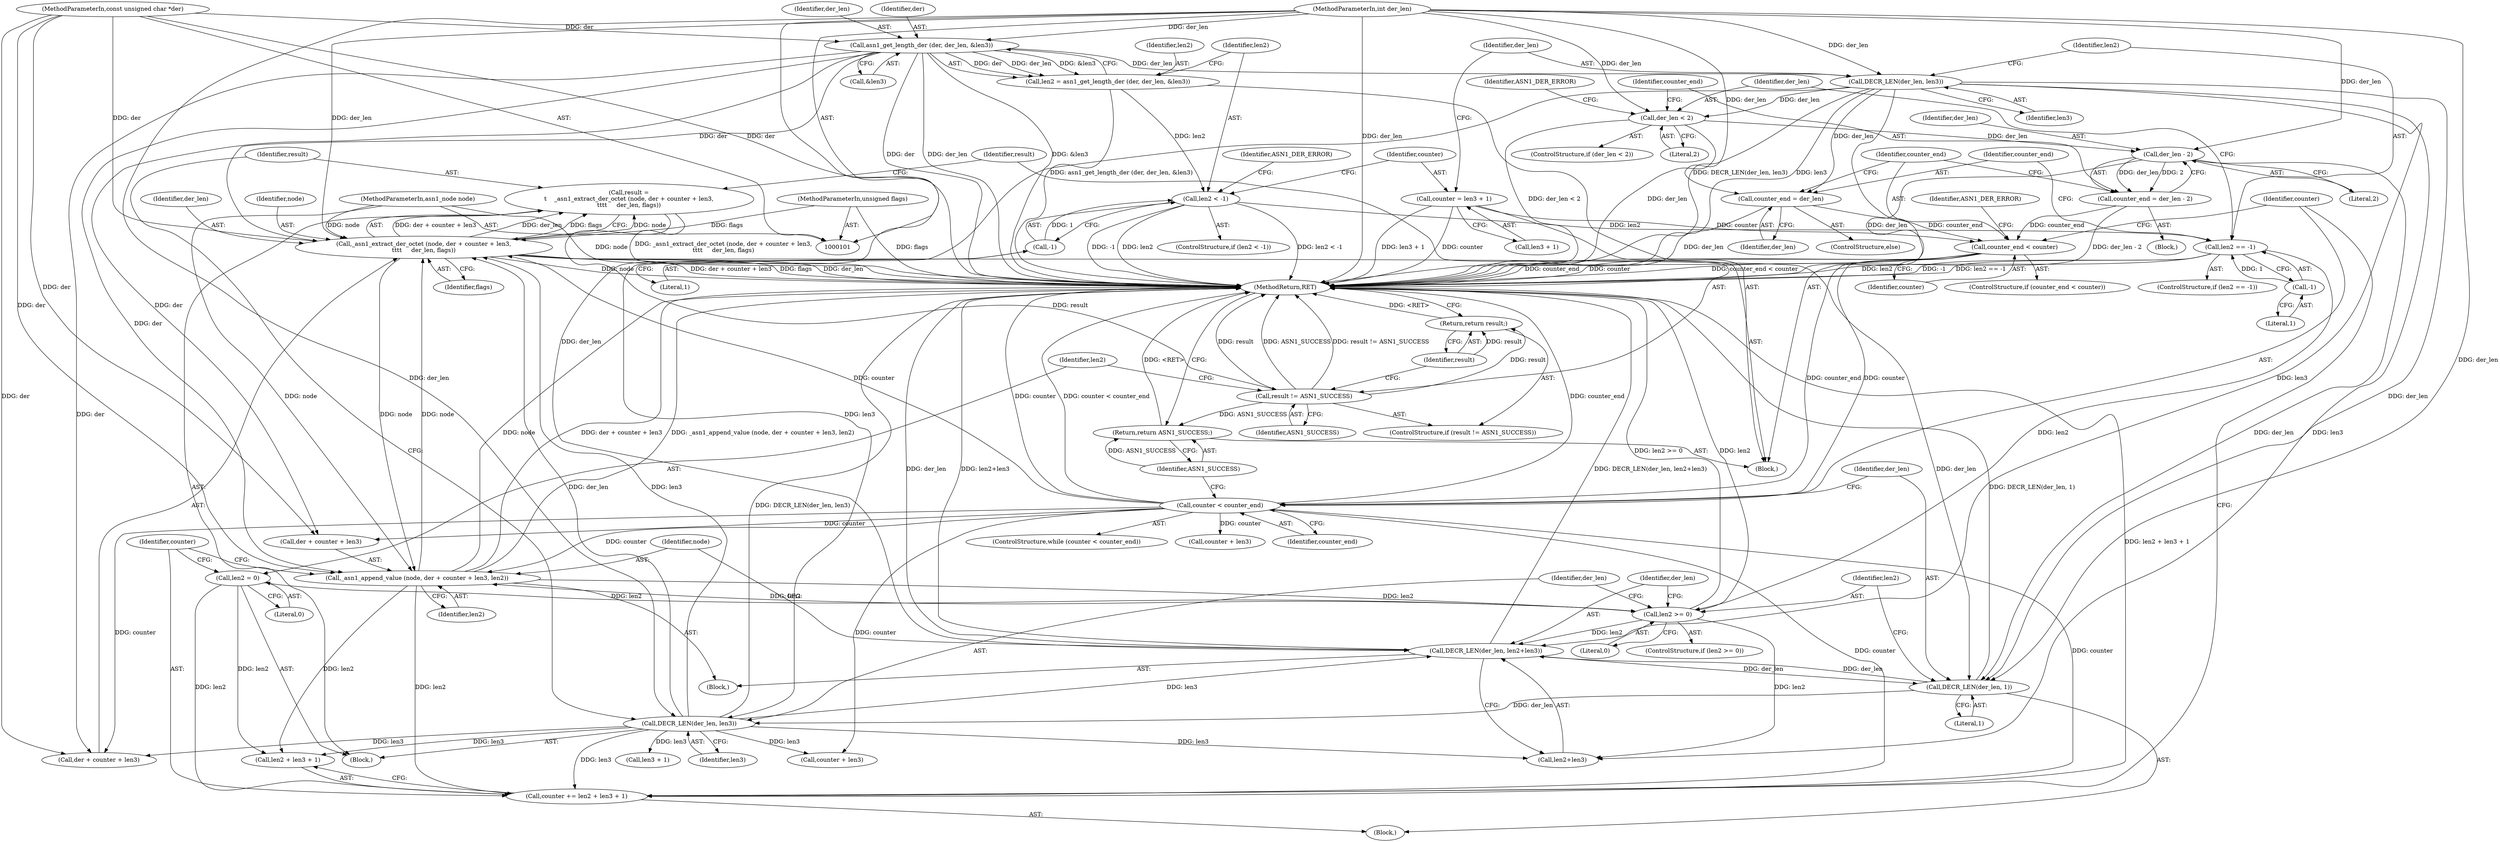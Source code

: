 digraph "0_savannah_f435825c0f527a8e52e6ffbc3ad0bc60531d537e@integer" {
"1000192" [label="(Call,result =\n\t    _asn1_extract_der_octet (node, der + counter + len3,\n\t\t\t\t     der_len, flags))"];
"1000194" [label="(Call,_asn1_extract_der_octet (node, der + counter + len3,\n\t\t\t\t     der_len, flags))"];
"1000179" [label="(Call,_asn1_append_value (node, der + counter + len3, len2))"];
"1000102" [label="(MethodParameterIn,asn1_node node)"];
"1000114" [label="(Call,asn1_get_length_der (der, der_len, &len3))"];
"1000103" [label="(MethodParameterIn,const unsigned char *der)"];
"1000104" [label="(MethodParameterIn,int der_len)"];
"1000162" [label="(Call,counter < counter_end)"];
"1000156" [label="(Call,counter_end < counter)"];
"1000152" [label="(Call,counter_end = der_len)"];
"1000131" [label="(Call,DECR_LEN(der_len, len3))"];
"1000146" [label="(Call,counter_end = der_len - 2)"];
"1000148" [label="(Call,der_len - 2)"];
"1000141" [label="(Call,der_len < 2)"];
"1000126" [label="(Call,counter = len3 + 1)"];
"1000212" [label="(Call,counter += len2 + len3 + 1)"];
"1000209" [label="(Call,len2 = 0)"];
"1000189" [label="(Call,DECR_LEN(der_len, len3))"];
"1000166" [label="(Call,DECR_LEN(der_len, 1))"];
"1000174" [label="(Call,DECR_LEN(der_len, len2+len3))"];
"1000170" [label="(Call,len2 >= 0)"];
"1000135" [label="(Call,len2 == -1)"];
"1000120" [label="(Call,len2 < -1)"];
"1000112" [label="(Call,len2 = asn1_get_length_der (der, der_len, &len3))"];
"1000122" [label="(Call,-1)"];
"1000137" [label="(Call,-1)"];
"1000105" [label="(MethodParameterIn,unsigned flags)"];
"1000204" [label="(Call,result != ASN1_SUCCESS)"];
"1000207" [label="(Return,return result;)"];
"1000219" [label="(Return,return ASN1_SUCCESS;)"];
"1000146" [label="(Call,counter_end = der_len - 2)"];
"1000145" [label="(Identifier,ASN1_DER_ERROR)"];
"1000193" [label="(Identifier,result)"];
"1000186" [label="(Identifier,len2)"];
"1000183" [label="(Call,counter + len3)"];
"1000170" [label="(Call,len2 >= 0)"];
"1000150" [label="(Literal,2)"];
"1000163" [label="(Identifier,counter)"];
"1000166" [label="(Call,DECR_LEN(der_len, 1))"];
"1000181" [label="(Call,der + counter + len3)"];
"1000116" [label="(Identifier,der_len)"];
"1000134" [label="(ControlStructure,if (len2 == -1))"];
"1000190" [label="(Identifier,der_len)"];
"1000194" [label="(Call,_asn1_extract_der_octet (node, der + counter + len3,\n\t\t\t\t     der_len, flags))"];
"1000188" [label="(Block,)"];
"1000158" [label="(Identifier,counter)"];
"1000112" [label="(Call,len2 = asn1_get_length_der (der, der_len, &len3))"];
"1000213" [label="(Identifier,counter)"];
"1000120" [label="(Call,len2 < -1)"];
"1000207" [label="(Return,return result;)"];
"1000179" [label="(Call,_asn1_append_value (node, der + counter + len3, len2))"];
"1000205" [label="(Identifier,result)"];
"1000202" [label="(Identifier,flags)"];
"1000201" [label="(Identifier,der_len)"];
"1000154" [label="(Identifier,der_len)"];
"1000139" [label="(Block,)"];
"1000133" [label="(Identifier,len3)"];
"1000121" [label="(Identifier,len2)"];
"1000219" [label="(Return,return ASN1_SUCCESS;)"];
"1000192" [label="(Call,result =\n\t    _asn1_extract_der_octet (node, der + counter + len3,\n\t\t\t\t     der_len, flags))"];
"1000119" [label="(ControlStructure,if (len2 < -1))"];
"1000212" [label="(Call,counter += len2 + len3 + 1)"];
"1000189" [label="(Call,DECR_LEN(der_len, len3))"];
"1000175" [label="(Identifier,der_len)"];
"1000164" [label="(Identifier,counter_end)"];
"1000206" [label="(Identifier,ASN1_SUCCESS)"];
"1000168" [label="(Literal,1)"];
"1000147" [label="(Identifier,counter_end)"];
"1000138" [label="(Literal,1)"];
"1000196" [label="(Call,der + counter + len3)"];
"1000157" [label="(Identifier,counter_end)"];
"1000211" [label="(Literal,0)"];
"1000153" [label="(Identifier,counter_end)"];
"1000103" [label="(MethodParameterIn,const unsigned char *der)"];
"1000173" [label="(Block,)"];
"1000156" [label="(Call,counter_end < counter)"];
"1000210" [label="(Identifier,len2)"];
"1000105" [label="(MethodParameterIn,unsigned flags)"];
"1000123" [label="(Literal,1)"];
"1000113" [label="(Identifier,len2)"];
"1000131" [label="(Call,DECR_LEN(der_len, len3))"];
"1000172" [label="(Literal,0)"];
"1000140" [label="(ControlStructure,if (der_len < 2))"];
"1000165" [label="(Block,)"];
"1000209" [label="(Call,len2 = 0)"];
"1000161" [label="(ControlStructure,while (counter < counter_end))"];
"1000137" [label="(Call,-1)"];
"1000155" [label="(ControlStructure,if (counter_end < counter))"];
"1000122" [label="(Call,-1)"];
"1000204" [label="(Call,result != ASN1_SUCCESS)"];
"1000162" [label="(Call,counter < counter_end)"];
"1000136" [label="(Identifier,len2)"];
"1000143" [label="(Literal,2)"];
"1000167" [label="(Identifier,der_len)"];
"1000214" [label="(Call,len2 + len3 + 1)"];
"1000195" [label="(Identifier,node)"];
"1000174" [label="(Call,DECR_LEN(der_len, len2+len3))"];
"1000208" [label="(Identifier,result)"];
"1000128" [label="(Call,len3 + 1)"];
"1000106" [label="(Block,)"];
"1000171" [label="(Identifier,len2)"];
"1000191" [label="(Identifier,len3)"];
"1000149" [label="(Identifier,der_len)"];
"1000151" [label="(ControlStructure,else)"];
"1000216" [label="(Call,len3 + 1)"];
"1000141" [label="(Call,der_len < 2)"];
"1000160" [label="(Identifier,ASN1_DER_ERROR)"];
"1000203" [label="(ControlStructure,if (result != ASN1_SUCCESS))"];
"1000142" [label="(Identifier,der_len)"];
"1000115" [label="(Identifier,der)"];
"1000224" [label="(MethodReturn,RET)"];
"1000176" [label="(Call,len2+len3)"];
"1000152" [label="(Call,counter_end = der_len)"];
"1000114" [label="(Call,asn1_get_length_der (der, der_len, &len3))"];
"1000126" [label="(Call,counter = len3 + 1)"];
"1000180" [label="(Identifier,node)"];
"1000127" [label="(Identifier,counter)"];
"1000148" [label="(Call,der_len - 2)"];
"1000198" [label="(Call,counter + len3)"];
"1000125" [label="(Identifier,ASN1_DER_ERROR)"];
"1000132" [label="(Identifier,der_len)"];
"1000117" [label="(Call,&len3)"];
"1000135" [label="(Call,len2 == -1)"];
"1000220" [label="(Identifier,ASN1_SUCCESS)"];
"1000169" [label="(ControlStructure,if (len2 >= 0))"];
"1000104" [label="(MethodParameterIn,int der_len)"];
"1000102" [label="(MethodParameterIn,asn1_node node)"];
"1000192" -> "1000188"  [label="AST: "];
"1000192" -> "1000194"  [label="CFG: "];
"1000193" -> "1000192"  [label="AST: "];
"1000194" -> "1000192"  [label="AST: "];
"1000205" -> "1000192"  [label="CFG: "];
"1000192" -> "1000224"  [label="DDG: _asn1_extract_der_octet (node, der + counter + len3,\n\t\t\t\t     der_len, flags)"];
"1000194" -> "1000192"  [label="DDG: node"];
"1000194" -> "1000192"  [label="DDG: der + counter + len3"];
"1000194" -> "1000192"  [label="DDG: der_len"];
"1000194" -> "1000192"  [label="DDG: flags"];
"1000192" -> "1000204"  [label="DDG: result"];
"1000194" -> "1000202"  [label="CFG: "];
"1000195" -> "1000194"  [label="AST: "];
"1000196" -> "1000194"  [label="AST: "];
"1000201" -> "1000194"  [label="AST: "];
"1000202" -> "1000194"  [label="AST: "];
"1000194" -> "1000224"  [label="DDG: der_len"];
"1000194" -> "1000224"  [label="DDG: node"];
"1000194" -> "1000224"  [label="DDG: der + counter + len3"];
"1000194" -> "1000224"  [label="DDG: flags"];
"1000194" -> "1000166"  [label="DDG: der_len"];
"1000194" -> "1000179"  [label="DDG: node"];
"1000179" -> "1000194"  [label="DDG: node"];
"1000102" -> "1000194"  [label="DDG: node"];
"1000189" -> "1000194"  [label="DDG: der_len"];
"1000189" -> "1000194"  [label="DDG: len3"];
"1000104" -> "1000194"  [label="DDG: der_len"];
"1000105" -> "1000194"  [label="DDG: flags"];
"1000114" -> "1000194"  [label="DDG: der"];
"1000103" -> "1000194"  [label="DDG: der"];
"1000162" -> "1000194"  [label="DDG: counter"];
"1000179" -> "1000173"  [label="AST: "];
"1000179" -> "1000186"  [label="CFG: "];
"1000180" -> "1000179"  [label="AST: "];
"1000181" -> "1000179"  [label="AST: "];
"1000186" -> "1000179"  [label="AST: "];
"1000213" -> "1000179"  [label="CFG: "];
"1000179" -> "1000224"  [label="DDG: der + counter + len3"];
"1000179" -> "1000224"  [label="DDG: _asn1_append_value (node, der + counter + len3, len2)"];
"1000179" -> "1000224"  [label="DDG: node"];
"1000179" -> "1000170"  [label="DDG: len2"];
"1000102" -> "1000179"  [label="DDG: node"];
"1000114" -> "1000179"  [label="DDG: der"];
"1000103" -> "1000179"  [label="DDG: der"];
"1000162" -> "1000179"  [label="DDG: counter"];
"1000170" -> "1000179"  [label="DDG: len2"];
"1000179" -> "1000212"  [label="DDG: len2"];
"1000179" -> "1000214"  [label="DDG: len2"];
"1000102" -> "1000101"  [label="AST: "];
"1000102" -> "1000224"  [label="DDG: node"];
"1000114" -> "1000112"  [label="AST: "];
"1000114" -> "1000117"  [label="CFG: "];
"1000115" -> "1000114"  [label="AST: "];
"1000116" -> "1000114"  [label="AST: "];
"1000117" -> "1000114"  [label="AST: "];
"1000112" -> "1000114"  [label="CFG: "];
"1000114" -> "1000224"  [label="DDG: &len3"];
"1000114" -> "1000224"  [label="DDG: der"];
"1000114" -> "1000224"  [label="DDG: der_len"];
"1000114" -> "1000112"  [label="DDG: der"];
"1000114" -> "1000112"  [label="DDG: der_len"];
"1000114" -> "1000112"  [label="DDG: &len3"];
"1000103" -> "1000114"  [label="DDG: der"];
"1000104" -> "1000114"  [label="DDG: der_len"];
"1000114" -> "1000131"  [label="DDG: der_len"];
"1000114" -> "1000181"  [label="DDG: der"];
"1000114" -> "1000196"  [label="DDG: der"];
"1000103" -> "1000101"  [label="AST: "];
"1000103" -> "1000224"  [label="DDG: der"];
"1000103" -> "1000181"  [label="DDG: der"];
"1000103" -> "1000196"  [label="DDG: der"];
"1000104" -> "1000101"  [label="AST: "];
"1000104" -> "1000224"  [label="DDG: der_len"];
"1000104" -> "1000131"  [label="DDG: der_len"];
"1000104" -> "1000141"  [label="DDG: der_len"];
"1000104" -> "1000148"  [label="DDG: der_len"];
"1000104" -> "1000152"  [label="DDG: der_len"];
"1000104" -> "1000166"  [label="DDG: der_len"];
"1000104" -> "1000174"  [label="DDG: der_len"];
"1000104" -> "1000189"  [label="DDG: der_len"];
"1000162" -> "1000161"  [label="AST: "];
"1000162" -> "1000164"  [label="CFG: "];
"1000163" -> "1000162"  [label="AST: "];
"1000164" -> "1000162"  [label="AST: "];
"1000167" -> "1000162"  [label="CFG: "];
"1000220" -> "1000162"  [label="CFG: "];
"1000162" -> "1000224"  [label="DDG: counter_end"];
"1000162" -> "1000224"  [label="DDG: counter"];
"1000162" -> "1000224"  [label="DDG: counter < counter_end"];
"1000156" -> "1000162"  [label="DDG: counter"];
"1000156" -> "1000162"  [label="DDG: counter_end"];
"1000212" -> "1000162"  [label="DDG: counter"];
"1000162" -> "1000181"  [label="DDG: counter"];
"1000162" -> "1000183"  [label="DDG: counter"];
"1000162" -> "1000196"  [label="DDG: counter"];
"1000162" -> "1000198"  [label="DDG: counter"];
"1000162" -> "1000212"  [label="DDG: counter"];
"1000156" -> "1000155"  [label="AST: "];
"1000156" -> "1000158"  [label="CFG: "];
"1000157" -> "1000156"  [label="AST: "];
"1000158" -> "1000156"  [label="AST: "];
"1000160" -> "1000156"  [label="CFG: "];
"1000163" -> "1000156"  [label="CFG: "];
"1000156" -> "1000224"  [label="DDG: counter_end"];
"1000156" -> "1000224"  [label="DDG: counter"];
"1000156" -> "1000224"  [label="DDG: counter_end < counter"];
"1000152" -> "1000156"  [label="DDG: counter_end"];
"1000146" -> "1000156"  [label="DDG: counter_end"];
"1000126" -> "1000156"  [label="DDG: counter"];
"1000152" -> "1000151"  [label="AST: "];
"1000152" -> "1000154"  [label="CFG: "];
"1000153" -> "1000152"  [label="AST: "];
"1000154" -> "1000152"  [label="AST: "];
"1000157" -> "1000152"  [label="CFG: "];
"1000152" -> "1000224"  [label="DDG: der_len"];
"1000131" -> "1000152"  [label="DDG: der_len"];
"1000131" -> "1000106"  [label="AST: "];
"1000131" -> "1000133"  [label="CFG: "];
"1000132" -> "1000131"  [label="AST: "];
"1000133" -> "1000131"  [label="AST: "];
"1000136" -> "1000131"  [label="CFG: "];
"1000131" -> "1000224"  [label="DDG: len3"];
"1000131" -> "1000224"  [label="DDG: DECR_LEN(der_len, len3)"];
"1000131" -> "1000141"  [label="DDG: der_len"];
"1000131" -> "1000166"  [label="DDG: der_len"];
"1000131" -> "1000174"  [label="DDG: len3"];
"1000131" -> "1000176"  [label="DDG: len3"];
"1000131" -> "1000189"  [label="DDG: len3"];
"1000146" -> "1000139"  [label="AST: "];
"1000146" -> "1000148"  [label="CFG: "];
"1000147" -> "1000146"  [label="AST: "];
"1000148" -> "1000146"  [label="AST: "];
"1000157" -> "1000146"  [label="CFG: "];
"1000146" -> "1000224"  [label="DDG: der_len - 2"];
"1000148" -> "1000146"  [label="DDG: der_len"];
"1000148" -> "1000146"  [label="DDG: 2"];
"1000148" -> "1000150"  [label="CFG: "];
"1000149" -> "1000148"  [label="AST: "];
"1000150" -> "1000148"  [label="AST: "];
"1000148" -> "1000224"  [label="DDG: der_len"];
"1000141" -> "1000148"  [label="DDG: der_len"];
"1000148" -> "1000166"  [label="DDG: der_len"];
"1000141" -> "1000140"  [label="AST: "];
"1000141" -> "1000143"  [label="CFG: "];
"1000142" -> "1000141"  [label="AST: "];
"1000143" -> "1000141"  [label="AST: "];
"1000145" -> "1000141"  [label="CFG: "];
"1000147" -> "1000141"  [label="CFG: "];
"1000141" -> "1000224"  [label="DDG: der_len"];
"1000141" -> "1000224"  [label="DDG: der_len < 2"];
"1000126" -> "1000106"  [label="AST: "];
"1000126" -> "1000128"  [label="CFG: "];
"1000127" -> "1000126"  [label="AST: "];
"1000128" -> "1000126"  [label="AST: "];
"1000132" -> "1000126"  [label="CFG: "];
"1000126" -> "1000224"  [label="DDG: counter"];
"1000126" -> "1000224"  [label="DDG: len3 + 1"];
"1000212" -> "1000165"  [label="AST: "];
"1000212" -> "1000214"  [label="CFG: "];
"1000213" -> "1000212"  [label="AST: "];
"1000214" -> "1000212"  [label="AST: "];
"1000163" -> "1000212"  [label="CFG: "];
"1000212" -> "1000224"  [label="DDG: len2 + len3 + 1"];
"1000209" -> "1000212"  [label="DDG: len2"];
"1000189" -> "1000212"  [label="DDG: len3"];
"1000209" -> "1000188"  [label="AST: "];
"1000209" -> "1000211"  [label="CFG: "];
"1000210" -> "1000209"  [label="AST: "];
"1000211" -> "1000209"  [label="AST: "];
"1000213" -> "1000209"  [label="CFG: "];
"1000209" -> "1000170"  [label="DDG: len2"];
"1000209" -> "1000214"  [label="DDG: len2"];
"1000189" -> "1000188"  [label="AST: "];
"1000189" -> "1000191"  [label="CFG: "];
"1000190" -> "1000189"  [label="AST: "];
"1000191" -> "1000189"  [label="AST: "];
"1000193" -> "1000189"  [label="CFG: "];
"1000189" -> "1000224"  [label="DDG: DECR_LEN(der_len, len3)"];
"1000189" -> "1000174"  [label="DDG: len3"];
"1000189" -> "1000176"  [label="DDG: len3"];
"1000166" -> "1000189"  [label="DDG: der_len"];
"1000189" -> "1000196"  [label="DDG: len3"];
"1000189" -> "1000198"  [label="DDG: len3"];
"1000189" -> "1000214"  [label="DDG: len3"];
"1000189" -> "1000216"  [label="DDG: len3"];
"1000166" -> "1000165"  [label="AST: "];
"1000166" -> "1000168"  [label="CFG: "];
"1000167" -> "1000166"  [label="AST: "];
"1000168" -> "1000166"  [label="AST: "];
"1000171" -> "1000166"  [label="CFG: "];
"1000166" -> "1000224"  [label="DDG: DECR_LEN(der_len, 1)"];
"1000174" -> "1000166"  [label="DDG: der_len"];
"1000166" -> "1000174"  [label="DDG: der_len"];
"1000174" -> "1000173"  [label="AST: "];
"1000174" -> "1000176"  [label="CFG: "];
"1000175" -> "1000174"  [label="AST: "];
"1000176" -> "1000174"  [label="AST: "];
"1000180" -> "1000174"  [label="CFG: "];
"1000174" -> "1000224"  [label="DDG: len2+len3"];
"1000174" -> "1000224"  [label="DDG: DECR_LEN(der_len, len2+len3)"];
"1000174" -> "1000224"  [label="DDG: der_len"];
"1000170" -> "1000174"  [label="DDG: len2"];
"1000170" -> "1000169"  [label="AST: "];
"1000170" -> "1000172"  [label="CFG: "];
"1000171" -> "1000170"  [label="AST: "];
"1000172" -> "1000170"  [label="AST: "];
"1000175" -> "1000170"  [label="CFG: "];
"1000190" -> "1000170"  [label="CFG: "];
"1000170" -> "1000224"  [label="DDG: len2"];
"1000170" -> "1000224"  [label="DDG: len2 >= 0"];
"1000135" -> "1000170"  [label="DDG: len2"];
"1000170" -> "1000176"  [label="DDG: len2"];
"1000135" -> "1000134"  [label="AST: "];
"1000135" -> "1000137"  [label="CFG: "];
"1000136" -> "1000135"  [label="AST: "];
"1000137" -> "1000135"  [label="AST: "];
"1000142" -> "1000135"  [label="CFG: "];
"1000153" -> "1000135"  [label="CFG: "];
"1000135" -> "1000224"  [label="DDG: len2 == -1"];
"1000135" -> "1000224"  [label="DDG: len2"];
"1000135" -> "1000224"  [label="DDG: -1"];
"1000120" -> "1000135"  [label="DDG: len2"];
"1000137" -> "1000135"  [label="DDG: 1"];
"1000120" -> "1000119"  [label="AST: "];
"1000120" -> "1000122"  [label="CFG: "];
"1000121" -> "1000120"  [label="AST: "];
"1000122" -> "1000120"  [label="AST: "];
"1000125" -> "1000120"  [label="CFG: "];
"1000127" -> "1000120"  [label="CFG: "];
"1000120" -> "1000224"  [label="DDG: len2"];
"1000120" -> "1000224"  [label="DDG: len2 < -1"];
"1000120" -> "1000224"  [label="DDG: -1"];
"1000112" -> "1000120"  [label="DDG: len2"];
"1000122" -> "1000120"  [label="DDG: 1"];
"1000112" -> "1000106"  [label="AST: "];
"1000113" -> "1000112"  [label="AST: "];
"1000121" -> "1000112"  [label="CFG: "];
"1000112" -> "1000224"  [label="DDG: asn1_get_length_der (der, der_len, &len3)"];
"1000122" -> "1000123"  [label="CFG: "];
"1000123" -> "1000122"  [label="AST: "];
"1000137" -> "1000138"  [label="CFG: "];
"1000138" -> "1000137"  [label="AST: "];
"1000105" -> "1000101"  [label="AST: "];
"1000105" -> "1000224"  [label="DDG: flags"];
"1000204" -> "1000203"  [label="AST: "];
"1000204" -> "1000206"  [label="CFG: "];
"1000205" -> "1000204"  [label="AST: "];
"1000206" -> "1000204"  [label="AST: "];
"1000208" -> "1000204"  [label="CFG: "];
"1000210" -> "1000204"  [label="CFG: "];
"1000204" -> "1000224"  [label="DDG: result"];
"1000204" -> "1000224"  [label="DDG: ASN1_SUCCESS"];
"1000204" -> "1000224"  [label="DDG: result != ASN1_SUCCESS"];
"1000204" -> "1000207"  [label="DDG: result"];
"1000204" -> "1000219"  [label="DDG: ASN1_SUCCESS"];
"1000207" -> "1000203"  [label="AST: "];
"1000207" -> "1000208"  [label="CFG: "];
"1000208" -> "1000207"  [label="AST: "];
"1000224" -> "1000207"  [label="CFG: "];
"1000207" -> "1000224"  [label="DDG: <RET>"];
"1000208" -> "1000207"  [label="DDG: result"];
"1000219" -> "1000106"  [label="AST: "];
"1000219" -> "1000220"  [label="CFG: "];
"1000220" -> "1000219"  [label="AST: "];
"1000224" -> "1000219"  [label="CFG: "];
"1000219" -> "1000224"  [label="DDG: <RET>"];
"1000220" -> "1000219"  [label="DDG: ASN1_SUCCESS"];
}
